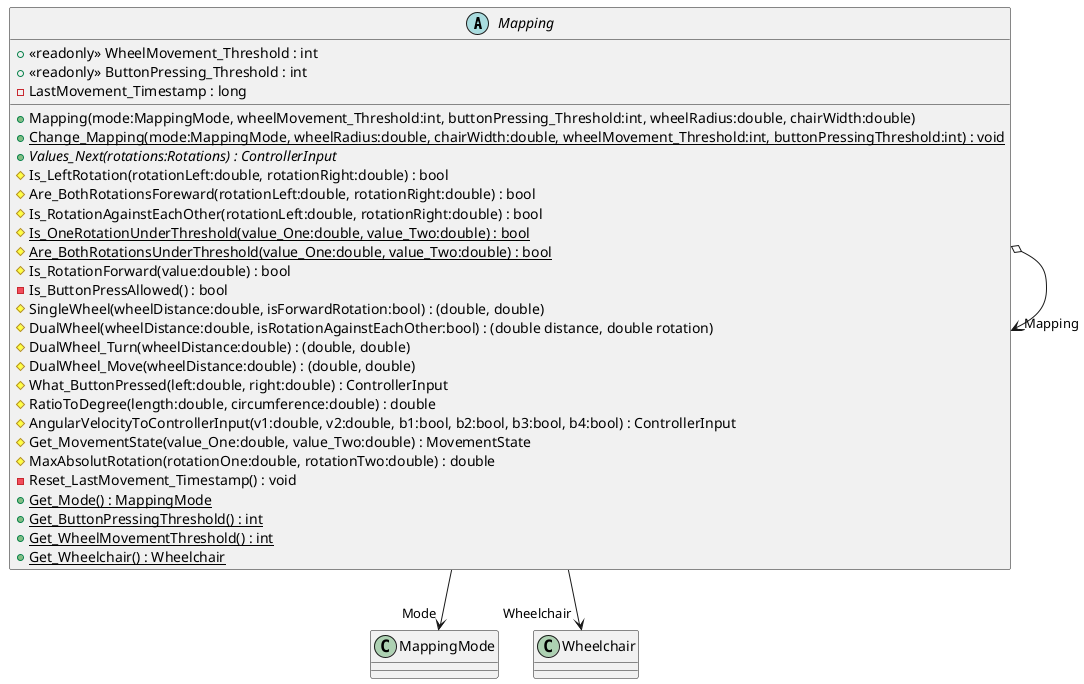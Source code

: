 @startuml
abstract class Mapping {
    + <<readonly>> WheelMovement_Threshold : int
    + <<readonly>> ButtonPressing_Threshold : int
    - LastMovement_Timestamp : long
    + Mapping(mode:MappingMode, wheelMovement_Threshold:int, buttonPressing_Threshold:int, wheelRadius:double, chairWidth:double)
    + {static} Change_Mapping(mode:MappingMode, wheelRadius:double, chairWidth:double, wheelMovement_Threshold:int, buttonPressingThreshold:int) : void
    + {abstract} Values_Next(rotations:Rotations) : ControllerInput
    # Is_LeftRotation(rotationLeft:double, rotationRight:double) : bool
    # Are_BothRotationsForeward(rotationLeft:double, rotationRight:double) : bool
    # Is_RotationAgainstEachOther(rotationLeft:double, rotationRight:double) : bool
    # {static} Is_OneRotationUnderThreshold(value_One:double, value_Two:double) : bool
    # {static} Are_BothRotationsUnderThreshold(value_One:double, value_Two:double) : bool
    # Is_RotationForward(value:double) : bool
    - Is_ButtonPressAllowed() : bool
    # SingleWheel(wheelDistance:double, isForwardRotation:bool) : (double, double)
    # DualWheel(wheelDistance:double, isRotationAgainstEachOther:bool) : (double distance, double rotation)
    # DualWheel_Turn(wheelDistance:double) : (double, double)
    # DualWheel_Move(wheelDistance:double) : (double, double)
    # What_ButtonPressed(left:double, right:double) : ControllerInput
    # RatioToDegree(length:double, circumference:double) : double
    # AngularVelocityToControllerInput(v1:double, v2:double, b1:bool, b2:bool, b3:bool, b4:bool) : ControllerInput
    # Get_MovementState(value_One:double, value_Two:double) : MovementState
    # MaxAbsolutRotation(rotationOne:double, rotationTwo:double) : double
    - Reset_LastMovement_Timestamp() : void
    + {static} Get_Mode() : MappingMode
    + {static} Get_ButtonPressingThreshold() : int
    + {static} Get_WheelMovementThreshold() : int
    + {static} Get_Wheelchair() : Wheelchair
}
Mapping o-> "_Mapping" Mapping
Mapping --> "Mode" MappingMode
Mapping --> "Wheelchair" Wheelchair
@enduml

